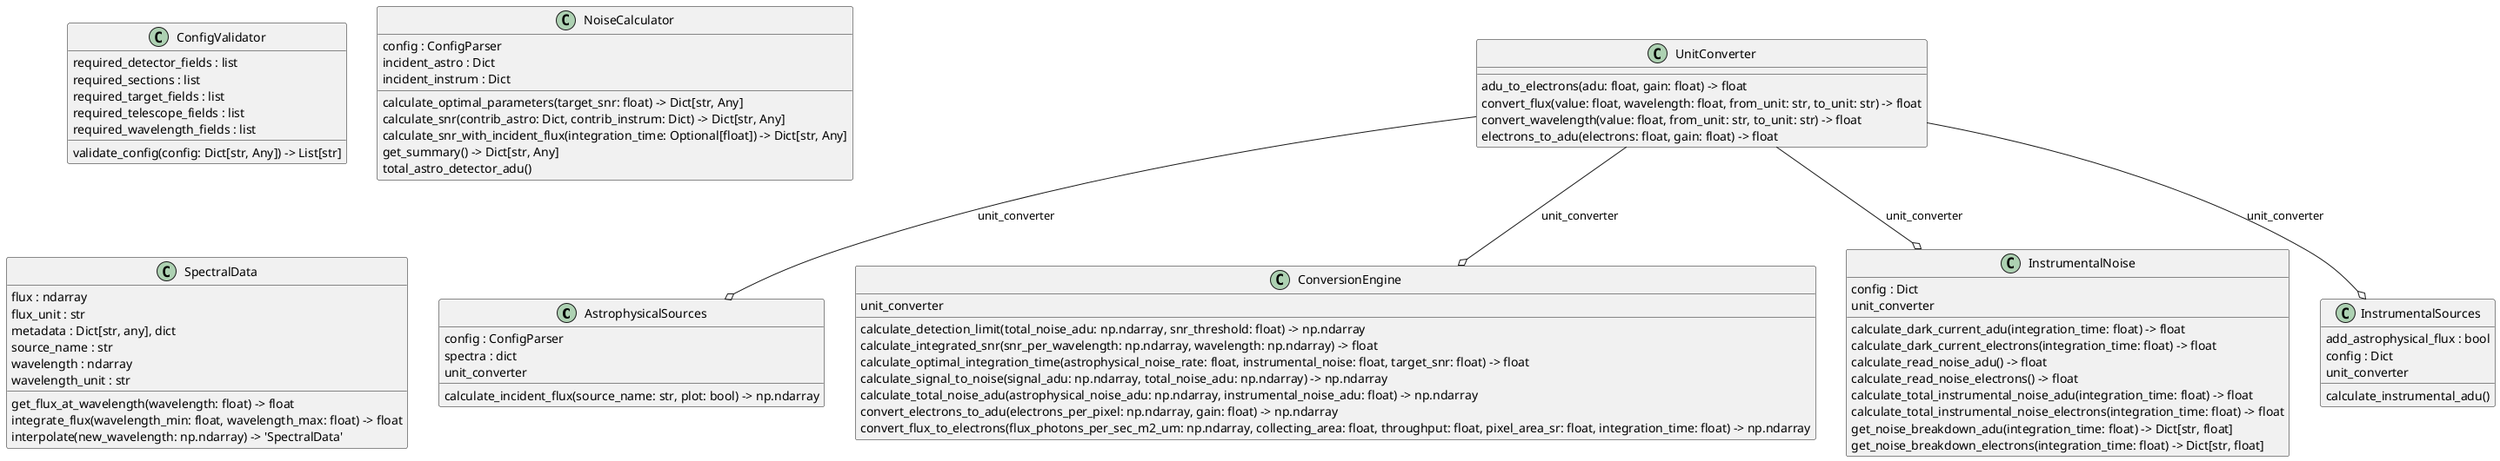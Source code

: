 @startuml classes_MyProject
set namespaceSeparator none
class "AstrophysicalSources" as modules.core.astrophysical.AstrophysicalSources {
  config : ConfigParser
  spectra : dict
  unit_converter
  calculate_incident_flux(source_name: str, plot: bool) -> np.ndarray
}
class "ConfigValidator" as modules.config.validator.ConfigValidator {
  required_detector_fields : list
  required_sections : list
  required_target_fields : list
  required_telescope_fields : list
  required_wavelength_fields : list
  validate_config(config: Dict[str, Any]) -> List[str]
}
class "ConversionEngine" as modules.core.conversions.ConversionEngine {
  unit_converter
  calculate_detection_limit(total_noise_adu: np.ndarray, snr_threshold: float) -> np.ndarray
  calculate_integrated_snr(snr_per_wavelength: np.ndarray, wavelength: np.ndarray) -> float
  calculate_optimal_integration_time(astrophysical_noise_rate: float, instrumental_noise: float, target_snr: float) -> float
  calculate_signal_to_noise(signal_adu: np.ndarray, total_noise_adu: np.ndarray) -> np.ndarray
  calculate_total_noise_adu(astrophysical_noise_adu: np.ndarray, instrumental_noise_adu: float) -> np.ndarray
  convert_electrons_to_adu(electrons_per_pixel: np.ndarray, gain: float) -> np.ndarray
  convert_flux_to_electrons(flux_photons_per_sec_m2_um: np.ndarray, collecting_area: float, throughput: float, pixel_area_sr: float, integration_time: float) -> np.ndarray
}
class "InstrumentalNoise" as modules.core.instrumental.InstrumentalNoise {
  config : Dict
  unit_converter
  calculate_dark_current_adu(integration_time: float) -> float
  calculate_dark_current_electrons(integration_time: float) -> float
  calculate_read_noise_adu() -> float
  calculate_read_noise_electrons() -> float
  calculate_total_instrumental_noise_adu(integration_time: float) -> float
  calculate_total_instrumental_noise_electrons(integration_time: float) -> float
  get_noise_breakdown_adu(integration_time: float) -> Dict[str, float]
  get_noise_breakdown_electrons(integration_time: float) -> Dict[str, float]
}
class "InstrumentalSources" as modules.core.instrumental.InstrumentalSources {
  add_astrophysical_flux : bool
  config : Dict
  unit_converter
  calculate_instrumental_adu()
}
class "NoiseCalculator" as modules.core.calculator.NoiseCalculator {
  config : ConfigParser
  incident_astro : Dict
  incident_instrum : Dict
  calculate_optimal_parameters(target_snr: float) -> Dict[str, Any]
  calculate_snr(contrib_astro: Dict, contrib_instrum: Dict) -> Dict[str, Any]
  calculate_snr_with_incident_flux(integration_time: Optional[float]) -> Dict[str, Any]
  get_summary() -> Dict[str, Any]
  total_astro_detector_adu()
}
class "SpectralData" as modules.data.spectra.SpectralData {
  flux : ndarray
  flux_unit : str
  metadata : Dict[str, any], dict
  source_name : str
  wavelength : ndarray
  wavelength_unit : str
  get_flux_at_wavelength(wavelength: float) -> float
  integrate_flux(wavelength_min: float, wavelength_max: float) -> float
  interpolate(new_wavelength: np.ndarray) -> 'SpectralData'
}
class "UnitConverter" as modules.data.units.UnitConverter {
  adu_to_electrons(adu: float, gain: float) -> float
  convert_flux(value: float, wavelength: float, from_unit: str, to_unit: str) -> float
  convert_wavelength(value: float, from_unit: str, to_unit: str) -> float
  electrons_to_adu(electrons: float, gain: float) -> float
}
modules.data.units.UnitConverter --o modules.core.astrophysical.AstrophysicalSources : unit_converter
modules.data.units.UnitConverter --o modules.core.conversions.ConversionEngine : unit_converter
modules.data.units.UnitConverter --o modules.core.instrumental.InstrumentalNoise : unit_converter
modules.data.units.UnitConverter --o modules.core.instrumental.InstrumentalSources : unit_converter
@enduml
